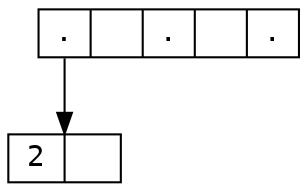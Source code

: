 digraph g {
  node [fontname = Monospace, shape = record, height = .1];
  root [label = "<l>.|  |<m>.|  |<r>."];
  page0[label = " 2|  "];
  root:l -> page0:c;
}
